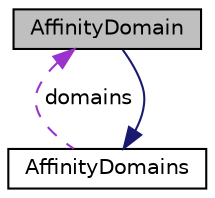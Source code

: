digraph "AffinityDomain"
{
  edge [fontname="Helvetica",fontsize="10",labelfontname="Helvetica",labelfontsize="10"];
  node [fontname="Helvetica",fontsize="10",shape=record];
  Node1 [label="AffinityDomain",height=0.2,width=0.4,color="black", fillcolor="grey75", style="filled", fontcolor="black"];
  Node2 -> Node1 [dir="back",color="midnightblue",fontsize="10",style="solid",fontname="Helvetica"];
  Node2 [label="AffinityDomains",height=0.2,width=0.4,color="black", fillcolor="white", style="filled",URL="$structAffinityDomains.html",tooltip="The AffinityDomains data structure holds different count variables describing the various system laye..."];
  Node1 -> Node2 [dir="back",color="darkorchid3",fontsize="10",style="dashed",label=" domains" ,fontname="Helvetica"];
}
